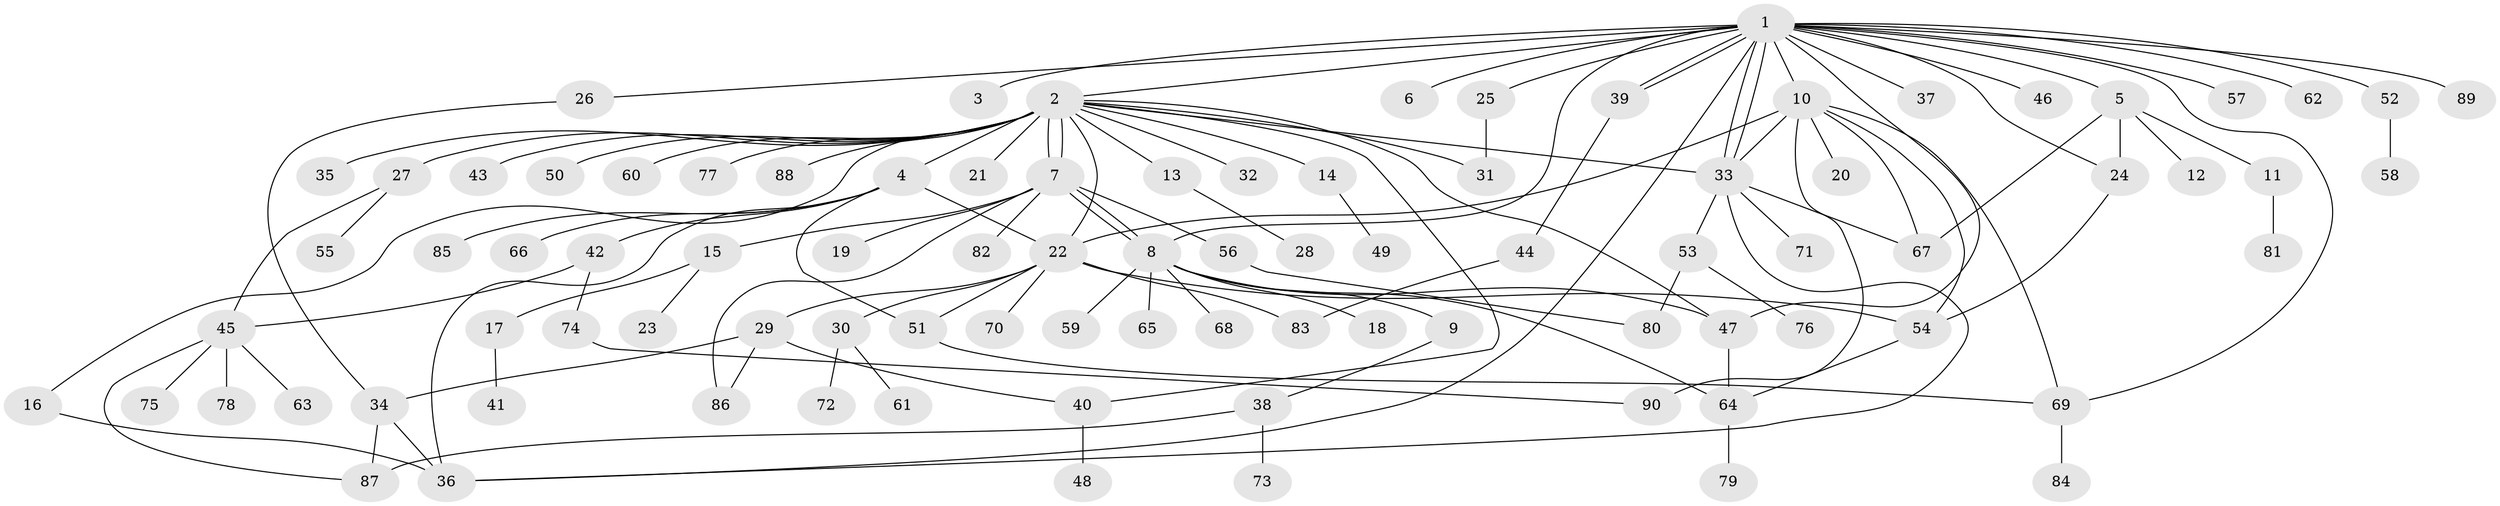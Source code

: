 // Generated by graph-tools (version 1.1) at 2025/49/03/09/25 03:49:57]
// undirected, 90 vertices, 124 edges
graph export_dot {
graph [start="1"]
  node [color=gray90,style=filled];
  1;
  2;
  3;
  4;
  5;
  6;
  7;
  8;
  9;
  10;
  11;
  12;
  13;
  14;
  15;
  16;
  17;
  18;
  19;
  20;
  21;
  22;
  23;
  24;
  25;
  26;
  27;
  28;
  29;
  30;
  31;
  32;
  33;
  34;
  35;
  36;
  37;
  38;
  39;
  40;
  41;
  42;
  43;
  44;
  45;
  46;
  47;
  48;
  49;
  50;
  51;
  52;
  53;
  54;
  55;
  56;
  57;
  58;
  59;
  60;
  61;
  62;
  63;
  64;
  65;
  66;
  67;
  68;
  69;
  70;
  71;
  72;
  73;
  74;
  75;
  76;
  77;
  78;
  79;
  80;
  81;
  82;
  83;
  84;
  85;
  86;
  87;
  88;
  89;
  90;
  1 -- 2;
  1 -- 3;
  1 -- 5;
  1 -- 6;
  1 -- 8;
  1 -- 10;
  1 -- 24;
  1 -- 25;
  1 -- 26;
  1 -- 33;
  1 -- 33;
  1 -- 36;
  1 -- 37;
  1 -- 39;
  1 -- 39;
  1 -- 46;
  1 -- 47;
  1 -- 52;
  1 -- 57;
  1 -- 62;
  1 -- 69;
  1 -- 89;
  2 -- 4;
  2 -- 7;
  2 -- 7;
  2 -- 13;
  2 -- 14;
  2 -- 16;
  2 -- 21;
  2 -- 22;
  2 -- 27;
  2 -- 31;
  2 -- 32;
  2 -- 33;
  2 -- 35;
  2 -- 40;
  2 -- 43;
  2 -- 47;
  2 -- 50;
  2 -- 60;
  2 -- 77;
  2 -- 88;
  4 -- 22;
  4 -- 36;
  4 -- 42;
  4 -- 51;
  4 -- 66;
  4 -- 85;
  5 -- 11;
  5 -- 12;
  5 -- 24;
  5 -- 67;
  7 -- 8;
  7 -- 8;
  7 -- 15;
  7 -- 19;
  7 -- 56;
  7 -- 82;
  7 -- 86;
  8 -- 9;
  8 -- 18;
  8 -- 47;
  8 -- 59;
  8 -- 64;
  8 -- 65;
  8 -- 68;
  9 -- 38;
  10 -- 20;
  10 -- 22;
  10 -- 33;
  10 -- 54;
  10 -- 67;
  10 -- 69;
  10 -- 90;
  11 -- 81;
  13 -- 28;
  14 -- 49;
  15 -- 17;
  15 -- 23;
  16 -- 36;
  17 -- 41;
  22 -- 29;
  22 -- 30;
  22 -- 51;
  22 -- 54;
  22 -- 70;
  22 -- 83;
  24 -- 54;
  25 -- 31;
  26 -- 34;
  27 -- 45;
  27 -- 55;
  29 -- 34;
  29 -- 40;
  29 -- 86;
  30 -- 61;
  30 -- 72;
  33 -- 36;
  33 -- 53;
  33 -- 67;
  33 -- 71;
  34 -- 36;
  34 -- 87;
  38 -- 73;
  38 -- 87;
  39 -- 44;
  40 -- 48;
  42 -- 45;
  42 -- 74;
  44 -- 83;
  45 -- 63;
  45 -- 75;
  45 -- 78;
  45 -- 87;
  47 -- 64;
  51 -- 69;
  52 -- 58;
  53 -- 76;
  53 -- 80;
  54 -- 64;
  56 -- 80;
  64 -- 79;
  69 -- 84;
  74 -- 90;
}
